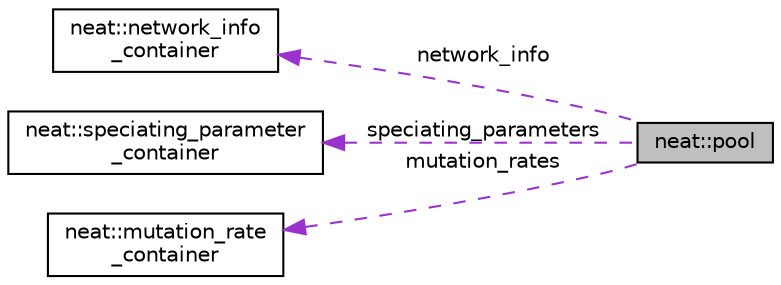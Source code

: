 digraph "neat::pool"
{
 // LATEX_PDF_SIZE
  edge [fontname="Helvetica",fontsize="10",labelfontname="Helvetica",labelfontsize="10"];
  node [fontname="Helvetica",fontsize="10",shape=record];
  rankdir="LR";
  Node1 [label="neat::pool",height=0.2,width=0.4,color="black", fillcolor="grey75", style="filled", fontcolor="black",tooltip=" "];
  Node2 -> Node1 [dir="back",color="darkorchid3",fontsize="10",style="dashed",label=" network_info" ,fontname="Helvetica"];
  Node2 [label="neat::network_info\l_container",height=0.2,width=0.4,color="black", fillcolor="white", style="filled",URL="$structneat_1_1network__info__container.html",tooltip=" "];
  Node3 -> Node1 [dir="back",color="darkorchid3",fontsize="10",style="dashed",label=" speciating_parameters" ,fontname="Helvetica"];
  Node3 [label="neat::speciating_parameter\l_container",height=0.2,width=0.4,color="black", fillcolor="white", style="filled",URL="$structneat_1_1speciating__parameter__container.html",tooltip=" "];
  Node4 -> Node1 [dir="back",color="darkorchid3",fontsize="10",style="dashed",label=" mutation_rates" ,fontname="Helvetica"];
  Node4 [label="neat::mutation_rate\l_container",height=0.2,width=0.4,color="black", fillcolor="white", style="filled",URL="$structneat_1_1mutation__rate__container.html",tooltip=" "];
}
